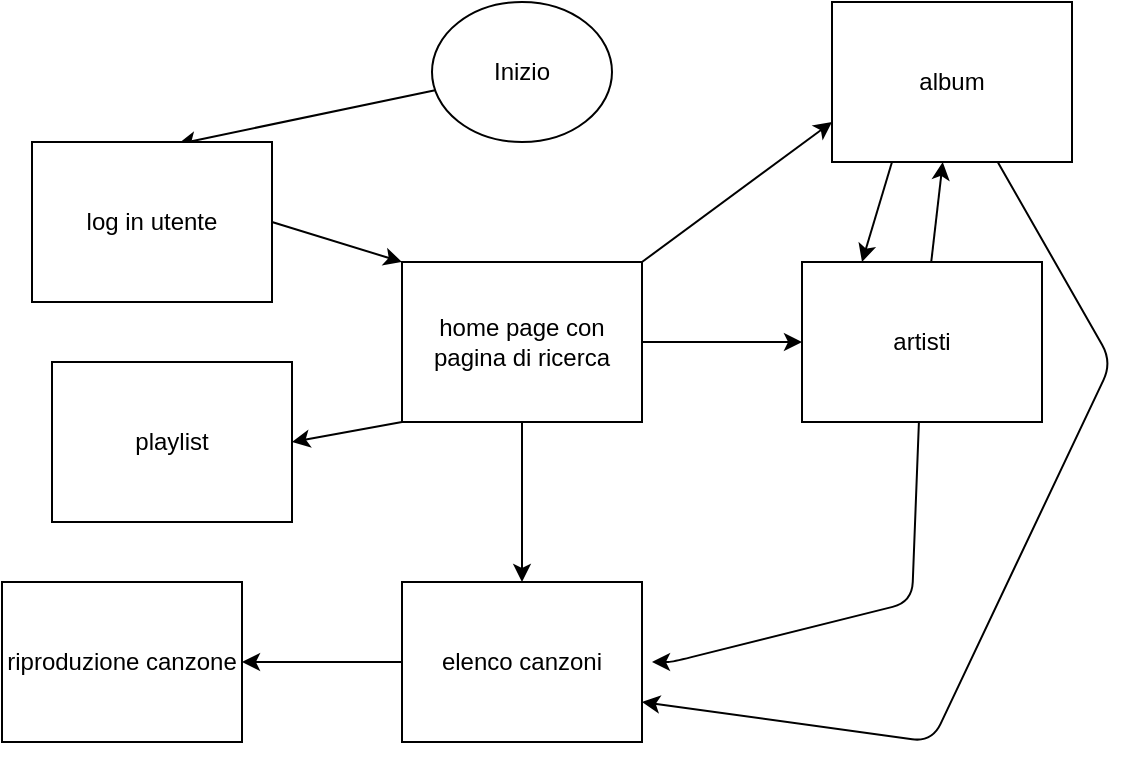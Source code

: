 <mxfile>
    <diagram id="guwYakbkarNaVBqmr2Sl" name="Page-1">
        <mxGraphModel dx="637" dy="1575" grid="1" gridSize="10" guides="1" tooltips="1" connect="1" arrows="1" fold="1" page="1" pageScale="1" pageWidth="850" pageHeight="1100" math="0" shadow="0">
            <root>
                <mxCell id="0"/>
                <mxCell id="1" parent="0"/>
                <mxCell id="4" value="" style="edgeStyle=none;html=1;entryX=0.608;entryY=0.013;entryDx=0;entryDy=0;entryPerimeter=0;" parent="1" source="2" target="24" edge="1">
                    <mxGeometry relative="1" as="geometry">
                        <mxPoint x="260" y="-1060" as="targetPoint"/>
                    </mxGeometry>
                </mxCell>
                <mxCell id="2" value="Inizio" style="ellipse;whiteSpace=wrap;html=1;" parent="1" vertex="1">
                    <mxGeometry x="380" y="-1090" width="90" height="70" as="geometry"/>
                </mxCell>
                <mxCell id="6" value="" style="edgeStyle=none;html=1;" edge="1" parent="1" source="3" target="5">
                    <mxGeometry relative="1" as="geometry">
                        <Array as="points">
                            <mxPoint x="425" y="-850"/>
                        </Array>
                    </mxGeometry>
                </mxCell>
                <mxCell id="14" value="" style="edgeStyle=none;html=1;" edge="1" parent="1" source="3" target="13">
                    <mxGeometry relative="1" as="geometry"/>
                </mxCell>
                <mxCell id="22" style="edgeStyle=none;html=1;exitX=1;exitY=0;exitDx=0;exitDy=0;entryX=0;entryY=0.75;entryDx=0;entryDy=0;" edge="1" parent="1" source="3" target="18">
                    <mxGeometry relative="1" as="geometry"/>
                </mxCell>
                <mxCell id="31" style="edgeStyle=none;html=1;exitX=0;exitY=1;exitDx=0;exitDy=0;" edge="1" parent="1" source="3">
                    <mxGeometry relative="1" as="geometry">
                        <mxPoint x="310" y="-870" as="targetPoint"/>
                    </mxGeometry>
                </mxCell>
                <mxCell id="3" value="home page con pagina di ricerca" style="whiteSpace=wrap;html=1;" parent="1" vertex="1">
                    <mxGeometry x="365" y="-960" width="120" height="80" as="geometry"/>
                </mxCell>
                <mxCell id="8" value="" style="edgeStyle=none;html=1;" edge="1" parent="1" source="5" target="7">
                    <mxGeometry relative="1" as="geometry"/>
                </mxCell>
                <mxCell id="5" value="elenco canzoni" style="whiteSpace=wrap;html=1;" vertex="1" parent="1">
                    <mxGeometry x="365" y="-800" width="120" height="80" as="geometry"/>
                </mxCell>
                <mxCell id="7" value="riproduzione canzone" style="whiteSpace=wrap;html=1;" vertex="1" parent="1">
                    <mxGeometry x="165" y="-800" width="120" height="80" as="geometry"/>
                </mxCell>
                <mxCell id="16" value="" style="edgeStyle=none;html=1;" edge="1" parent="1" source="13">
                    <mxGeometry relative="1" as="geometry">
                        <mxPoint x="490" y="-760" as="targetPoint"/>
                        <Array as="points">
                            <mxPoint x="620" y="-790"/>
                            <mxPoint x="500" y="-760"/>
                        </Array>
                    </mxGeometry>
                </mxCell>
                <mxCell id="19" value="" style="edgeStyle=none;html=1;" edge="1" parent="1" source="13" target="18">
                    <mxGeometry relative="1" as="geometry"/>
                </mxCell>
                <mxCell id="13" value="artisti" style="whiteSpace=wrap;html=1;" vertex="1" parent="1">
                    <mxGeometry x="565" y="-960" width="120" height="80" as="geometry"/>
                </mxCell>
                <mxCell id="20" value="" style="edgeStyle=none;html=1;entryX=1;entryY=0.75;entryDx=0;entryDy=0;" edge="1" parent="1" source="18" target="5">
                    <mxGeometry relative="1" as="geometry">
                        <mxPoint x="570" y="-740" as="targetPoint"/>
                        <Array as="points">
                            <mxPoint x="720" y="-910"/>
                            <mxPoint x="630" y="-720"/>
                        </Array>
                    </mxGeometry>
                </mxCell>
                <mxCell id="23" style="edgeStyle=none;html=1;exitX=0.25;exitY=1;exitDx=0;exitDy=0;entryX=0.25;entryY=0;entryDx=0;entryDy=0;" edge="1" parent="1" source="18" target="13">
                    <mxGeometry relative="1" as="geometry"/>
                </mxCell>
                <mxCell id="18" value="album" style="whiteSpace=wrap;html=1;" vertex="1" parent="1">
                    <mxGeometry x="580" y="-1090" width="120" height="80" as="geometry"/>
                </mxCell>
                <mxCell id="26" style="edgeStyle=none;html=1;exitX=1;exitY=0.5;exitDx=0;exitDy=0;entryX=0;entryY=0;entryDx=0;entryDy=0;" edge="1" parent="1" source="24" target="3">
                    <mxGeometry relative="1" as="geometry"/>
                </mxCell>
                <mxCell id="24" value="log in utente" style="whiteSpace=wrap;html=1;" vertex="1" parent="1">
                    <mxGeometry x="180" y="-1020" width="120" height="80" as="geometry"/>
                </mxCell>
                <mxCell id="32" value="playlist" style="whiteSpace=wrap;html=1;" vertex="1" parent="1">
                    <mxGeometry x="190" y="-910" width="120" height="80" as="geometry"/>
                </mxCell>
            </root>
        </mxGraphModel>
    </diagram>
</mxfile>